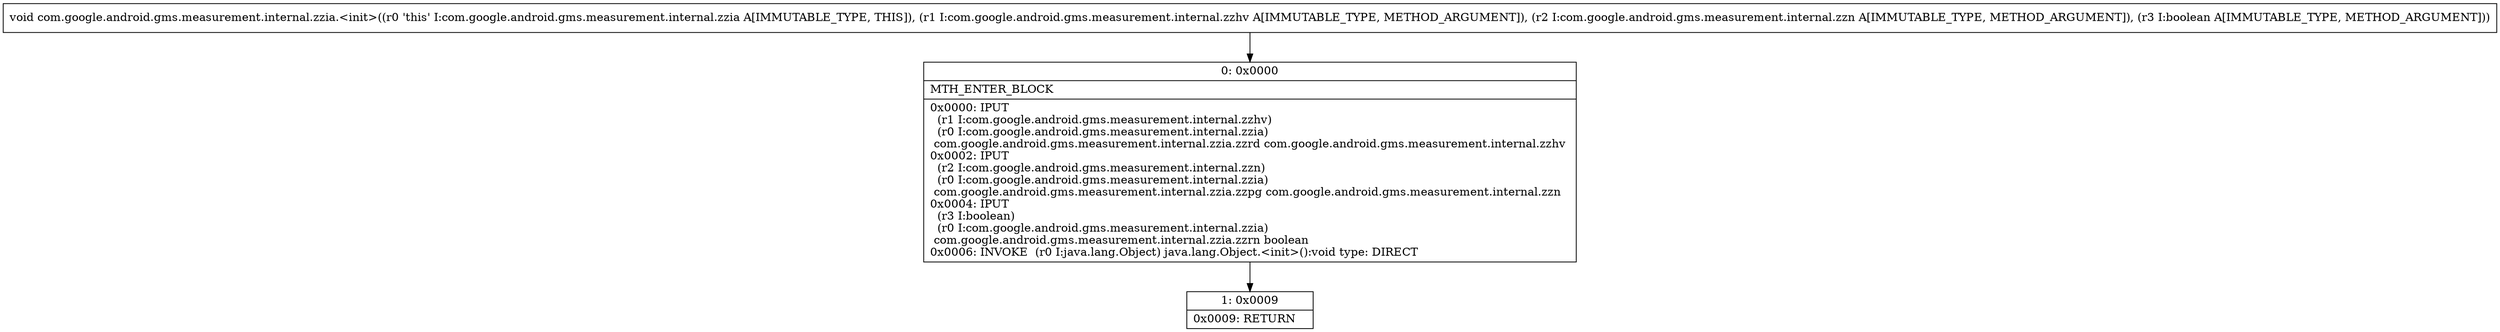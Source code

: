 digraph "CFG forcom.google.android.gms.measurement.internal.zzia.\<init\>(Lcom\/google\/android\/gms\/measurement\/internal\/zzhv;Lcom\/google\/android\/gms\/measurement\/internal\/zzn;Z)V" {
Node_0 [shape=record,label="{0\:\ 0x0000|MTH_ENTER_BLOCK\l|0x0000: IPUT  \l  (r1 I:com.google.android.gms.measurement.internal.zzhv)\l  (r0 I:com.google.android.gms.measurement.internal.zzia)\l com.google.android.gms.measurement.internal.zzia.zzrd com.google.android.gms.measurement.internal.zzhv \l0x0002: IPUT  \l  (r2 I:com.google.android.gms.measurement.internal.zzn)\l  (r0 I:com.google.android.gms.measurement.internal.zzia)\l com.google.android.gms.measurement.internal.zzia.zzpg com.google.android.gms.measurement.internal.zzn \l0x0004: IPUT  \l  (r3 I:boolean)\l  (r0 I:com.google.android.gms.measurement.internal.zzia)\l com.google.android.gms.measurement.internal.zzia.zzrn boolean \l0x0006: INVOKE  (r0 I:java.lang.Object) java.lang.Object.\<init\>():void type: DIRECT \l}"];
Node_1 [shape=record,label="{1\:\ 0x0009|0x0009: RETURN   \l}"];
MethodNode[shape=record,label="{void com.google.android.gms.measurement.internal.zzia.\<init\>((r0 'this' I:com.google.android.gms.measurement.internal.zzia A[IMMUTABLE_TYPE, THIS]), (r1 I:com.google.android.gms.measurement.internal.zzhv A[IMMUTABLE_TYPE, METHOD_ARGUMENT]), (r2 I:com.google.android.gms.measurement.internal.zzn A[IMMUTABLE_TYPE, METHOD_ARGUMENT]), (r3 I:boolean A[IMMUTABLE_TYPE, METHOD_ARGUMENT])) }"];
MethodNode -> Node_0;
Node_0 -> Node_1;
}


